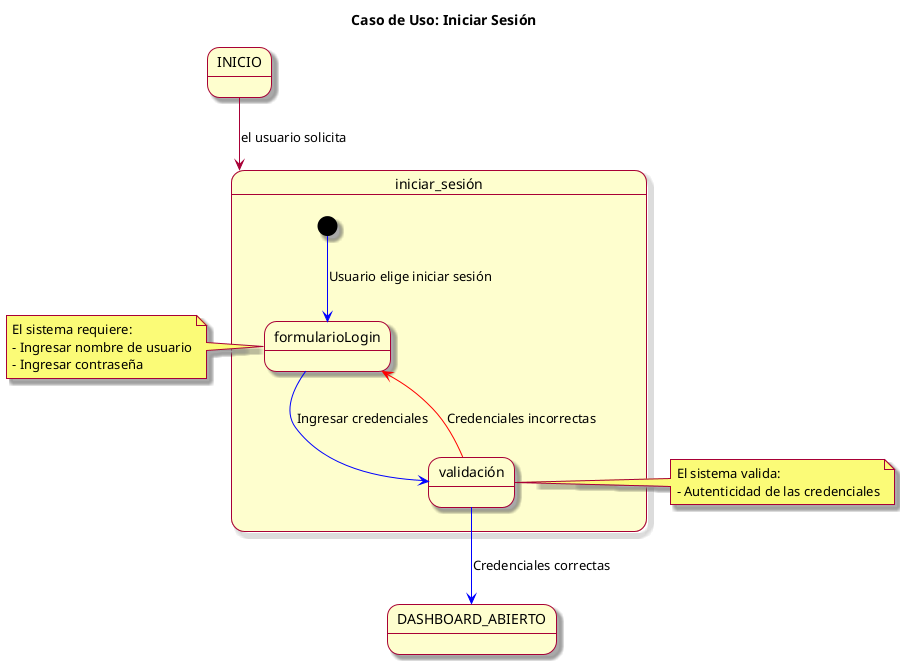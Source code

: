 @startuml

skin rose
title Caso de Uso: Iniciar Sesión

state INICIO as "INICIO"
state DASHBOARD_ABIERTO as "DASHBOARD_ABIERTO"

INICIO --> iniciar_sesión : el usuario solicita

state iniciar_sesión {
  [*] -[#blue]-> formularioLogin : Usuario elige iniciar sesión
  formularioLogin -[#blue]-> validación : Ingresar credenciales
  validación -[#blue]-> DASHBOARD_ABIERTO : Credenciales correctas
  validación -[#red]-> formularioLogin : Credenciales incorrectas
}

note left of formularioLogin
  El sistema requiere:
  - Ingresar nombre de usuario
  - Ingresar contraseña
end note

note left of validación
  El sistema valida:
  - Autenticidad de las credenciales
end note

@enduml
